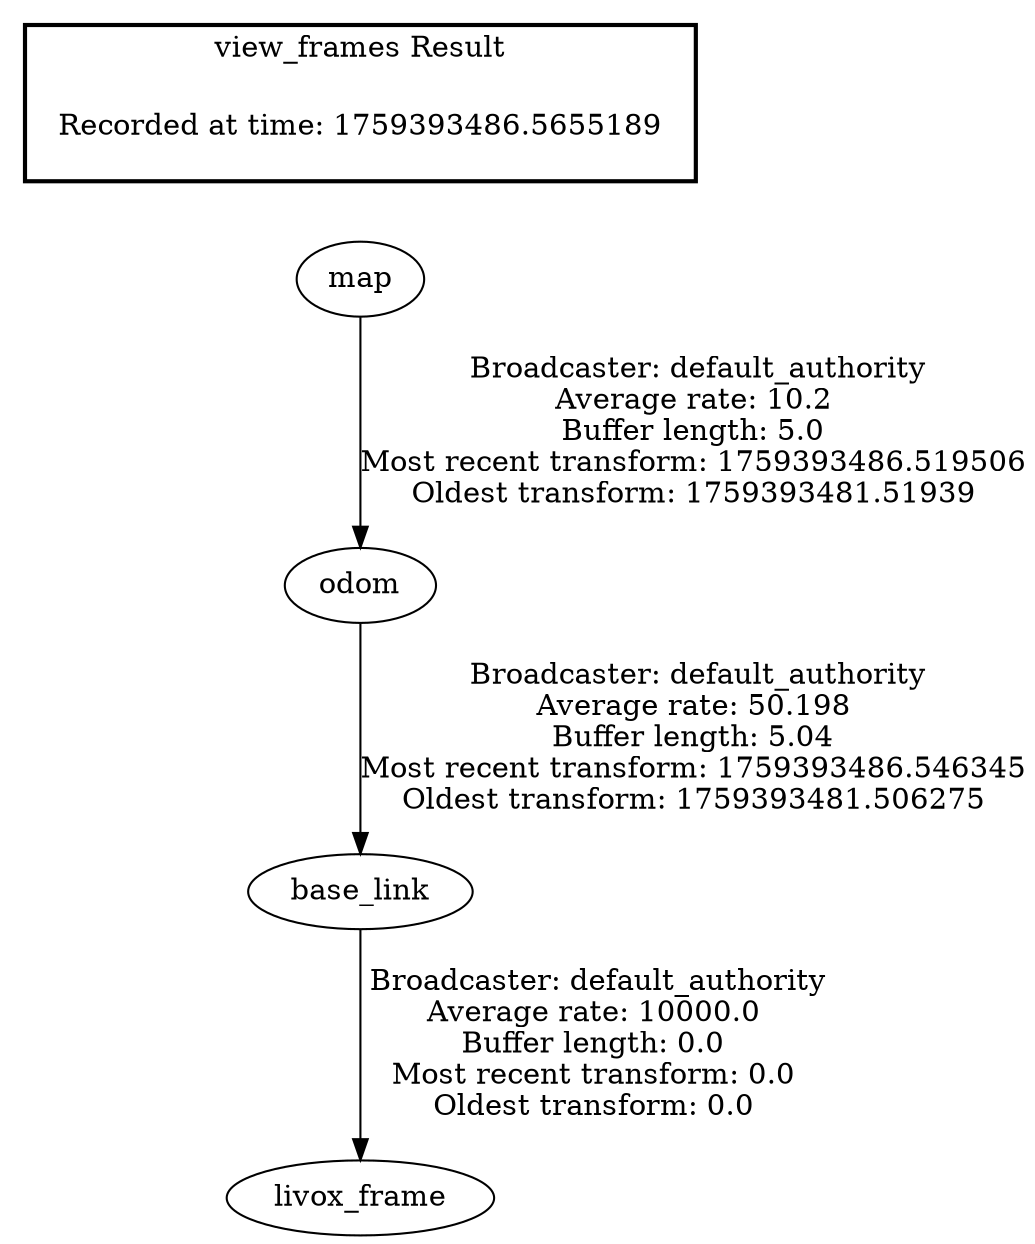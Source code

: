 digraph G {
"odom" -> "base_link"[label=" Broadcaster: default_authority\nAverage rate: 50.198\nBuffer length: 5.04\nMost recent transform: 1759393486.546345\nOldest transform: 1759393481.506275\n"];
"map" -> "odom"[label=" Broadcaster: default_authority\nAverage rate: 10.2\nBuffer length: 5.0\nMost recent transform: 1759393486.519506\nOldest transform: 1759393481.51939\n"];
"base_link" -> "livox_frame"[label=" Broadcaster: default_authority\nAverage rate: 10000.0\nBuffer length: 0.0\nMost recent transform: 0.0\nOldest transform: 0.0\n"];
edge [style=invis];
 subgraph cluster_legend { style=bold; color=black; label ="view_frames Result";
"Recorded at time: 1759393486.5655189"[ shape=plaintext ] ;
}->"map";
}